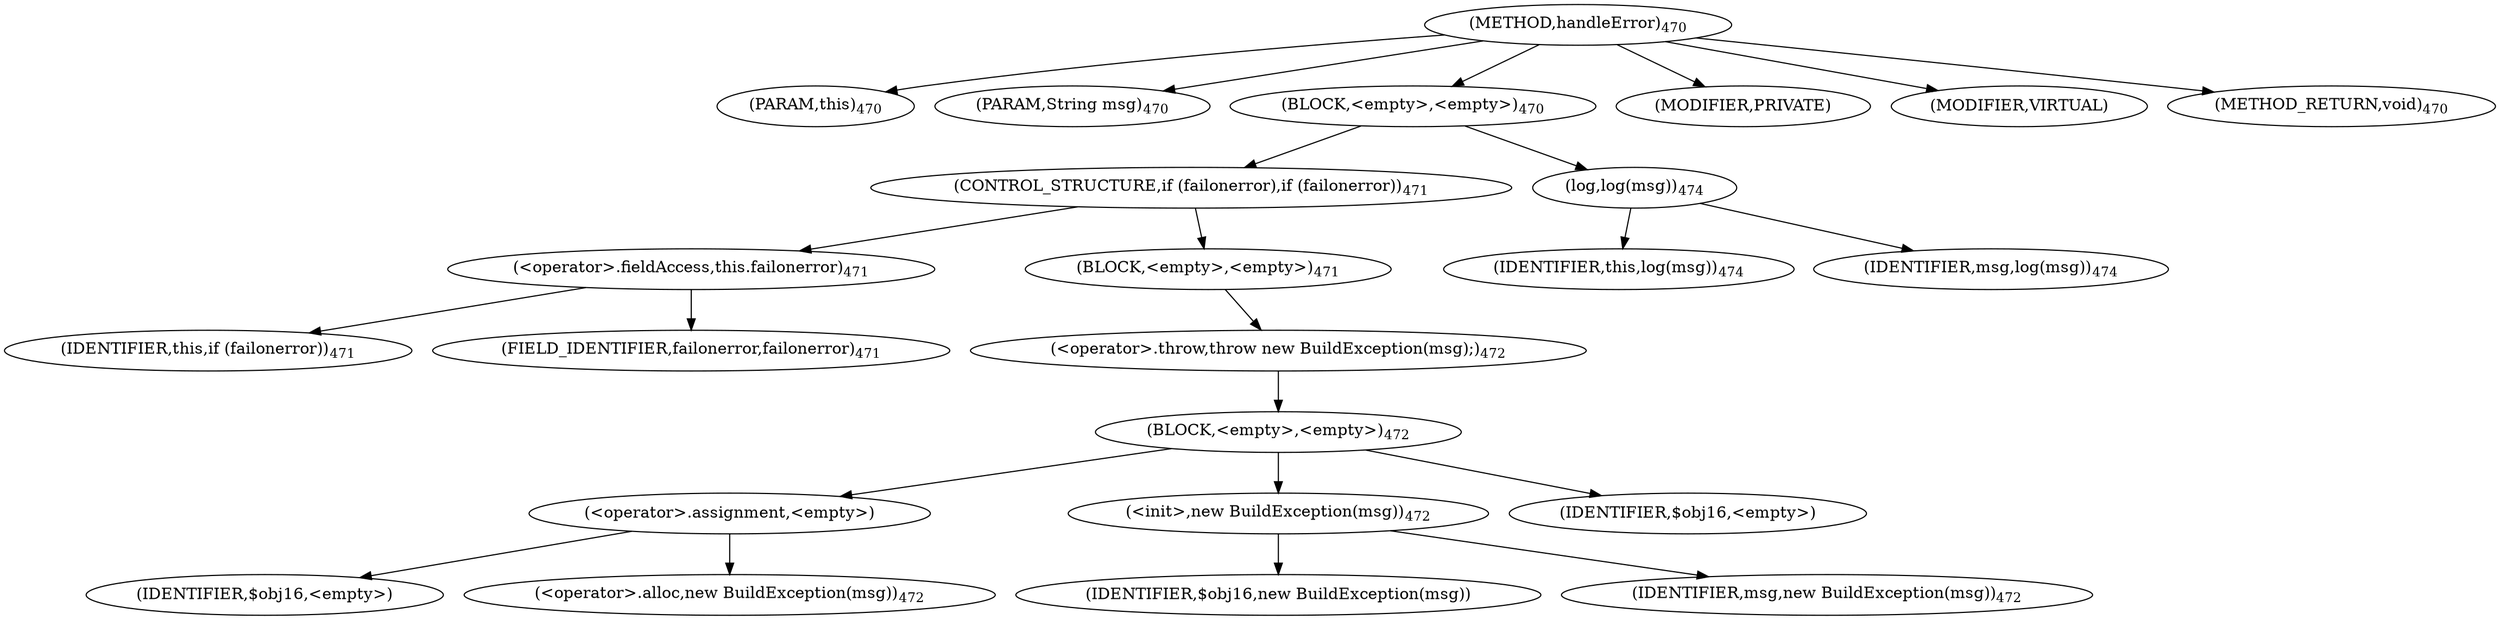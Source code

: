 digraph "handleError" {  
"764" [label = <(METHOD,handleError)<SUB>470</SUB>> ]
"57" [label = <(PARAM,this)<SUB>470</SUB>> ]
"765" [label = <(PARAM,String msg)<SUB>470</SUB>> ]
"766" [label = <(BLOCK,&lt;empty&gt;,&lt;empty&gt;)<SUB>470</SUB>> ]
"767" [label = <(CONTROL_STRUCTURE,if (failonerror),if (failonerror))<SUB>471</SUB>> ]
"768" [label = <(&lt;operator&gt;.fieldAccess,this.failonerror)<SUB>471</SUB>> ]
"769" [label = <(IDENTIFIER,this,if (failonerror))<SUB>471</SUB>> ]
"770" [label = <(FIELD_IDENTIFIER,failonerror,failonerror)<SUB>471</SUB>> ]
"771" [label = <(BLOCK,&lt;empty&gt;,&lt;empty&gt;)<SUB>471</SUB>> ]
"772" [label = <(&lt;operator&gt;.throw,throw new BuildException(msg);)<SUB>472</SUB>> ]
"773" [label = <(BLOCK,&lt;empty&gt;,&lt;empty&gt;)<SUB>472</SUB>> ]
"774" [label = <(&lt;operator&gt;.assignment,&lt;empty&gt;)> ]
"775" [label = <(IDENTIFIER,$obj16,&lt;empty&gt;)> ]
"776" [label = <(&lt;operator&gt;.alloc,new BuildException(msg))<SUB>472</SUB>> ]
"777" [label = <(&lt;init&gt;,new BuildException(msg))<SUB>472</SUB>> ]
"778" [label = <(IDENTIFIER,$obj16,new BuildException(msg))> ]
"779" [label = <(IDENTIFIER,msg,new BuildException(msg))<SUB>472</SUB>> ]
"780" [label = <(IDENTIFIER,$obj16,&lt;empty&gt;)> ]
"781" [label = <(log,log(msg))<SUB>474</SUB>> ]
"56" [label = <(IDENTIFIER,this,log(msg))<SUB>474</SUB>> ]
"782" [label = <(IDENTIFIER,msg,log(msg))<SUB>474</SUB>> ]
"783" [label = <(MODIFIER,PRIVATE)> ]
"784" [label = <(MODIFIER,VIRTUAL)> ]
"785" [label = <(METHOD_RETURN,void)<SUB>470</SUB>> ]
  "764" -> "57" 
  "764" -> "765" 
  "764" -> "766" 
  "764" -> "783" 
  "764" -> "784" 
  "764" -> "785" 
  "766" -> "767" 
  "766" -> "781" 
  "767" -> "768" 
  "767" -> "771" 
  "768" -> "769" 
  "768" -> "770" 
  "771" -> "772" 
  "772" -> "773" 
  "773" -> "774" 
  "773" -> "777" 
  "773" -> "780" 
  "774" -> "775" 
  "774" -> "776" 
  "777" -> "778" 
  "777" -> "779" 
  "781" -> "56" 
  "781" -> "782" 
}
